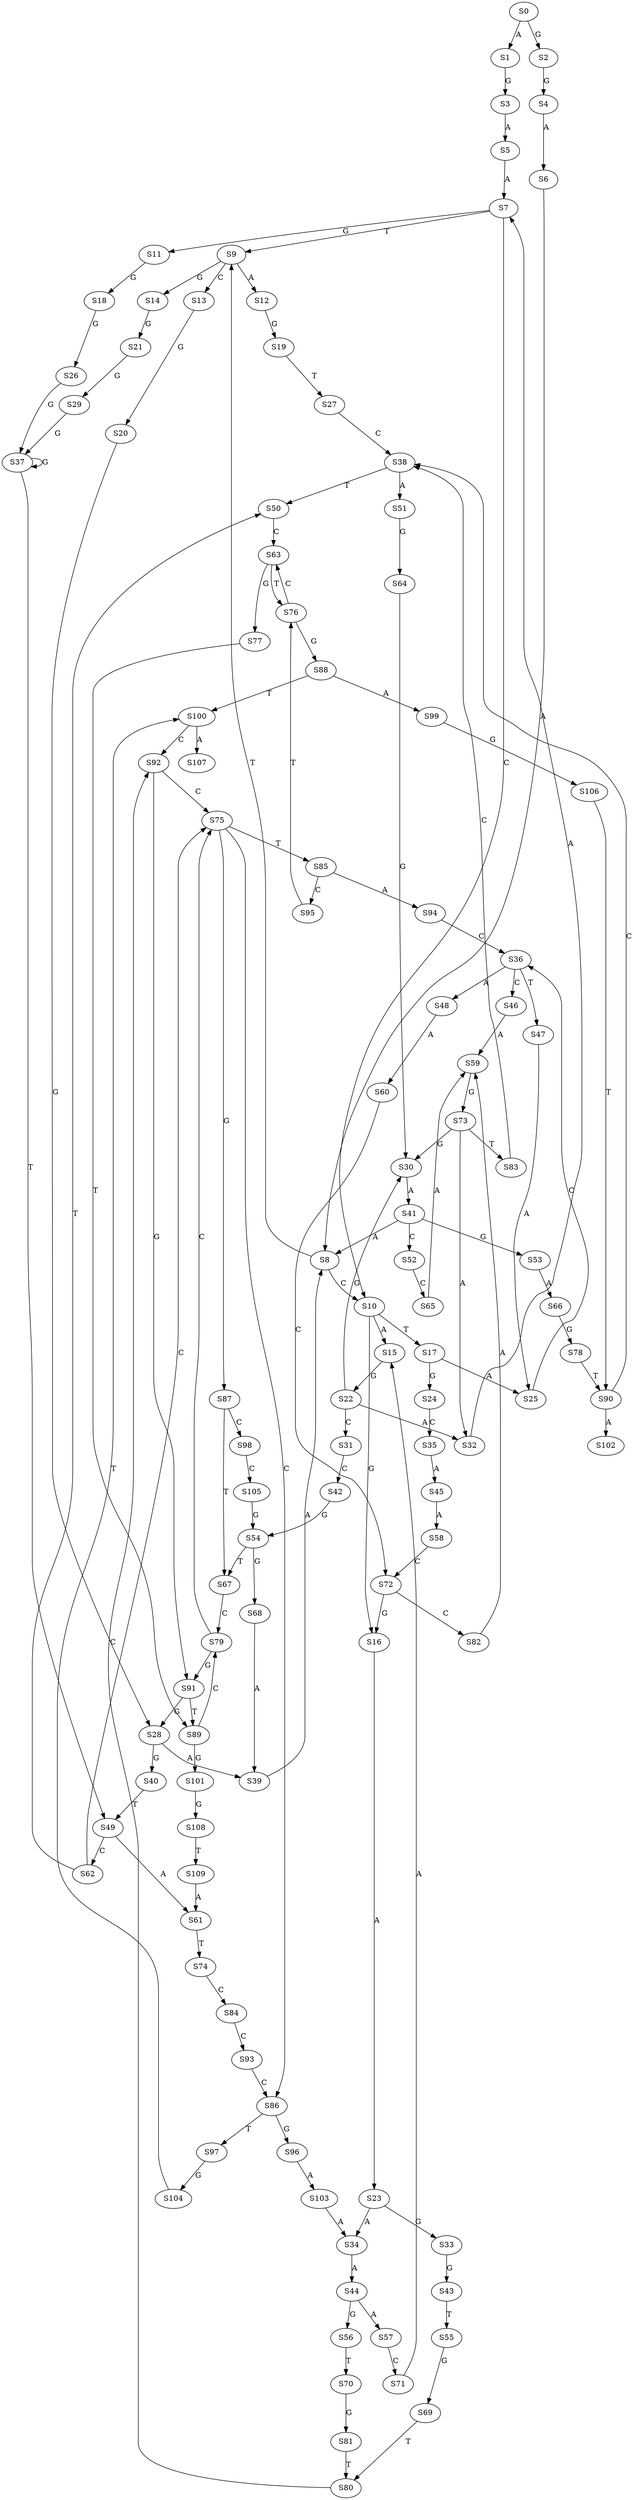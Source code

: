 strict digraph  {
	S0 -> S1 [ label = A ];
	S0 -> S2 [ label = G ];
	S1 -> S3 [ label = G ];
	S2 -> S4 [ label = G ];
	S3 -> S5 [ label = A ];
	S4 -> S6 [ label = A ];
	S5 -> S7 [ label = A ];
	S6 -> S8 [ label = A ];
	S7 -> S9 [ label = T ];
	S7 -> S10 [ label = C ];
	S7 -> S11 [ label = G ];
	S8 -> S9 [ label = T ];
	S8 -> S10 [ label = C ];
	S9 -> S12 [ label = A ];
	S9 -> S13 [ label = C ];
	S9 -> S14 [ label = G ];
	S10 -> S15 [ label = A ];
	S10 -> S16 [ label = G ];
	S10 -> S17 [ label = T ];
	S11 -> S18 [ label = G ];
	S12 -> S19 [ label = G ];
	S13 -> S20 [ label = G ];
	S14 -> S21 [ label = G ];
	S15 -> S22 [ label = G ];
	S16 -> S23 [ label = A ];
	S17 -> S24 [ label = G ];
	S17 -> S25 [ label = A ];
	S18 -> S26 [ label = G ];
	S19 -> S27 [ label = T ];
	S20 -> S28 [ label = G ];
	S21 -> S29 [ label = G ];
	S22 -> S30 [ label = G ];
	S22 -> S31 [ label = C ];
	S22 -> S32 [ label = A ];
	S23 -> S33 [ label = G ];
	S23 -> S34 [ label = A ];
	S24 -> S35 [ label = C ];
	S25 -> S36 [ label = C ];
	S26 -> S37 [ label = G ];
	S27 -> S38 [ label = C ];
	S28 -> S39 [ label = A ];
	S28 -> S40 [ label = G ];
	S29 -> S37 [ label = G ];
	S30 -> S41 [ label = A ];
	S31 -> S42 [ label = C ];
	S32 -> S7 [ label = A ];
	S33 -> S43 [ label = G ];
	S34 -> S44 [ label = A ];
	S35 -> S45 [ label = A ];
	S36 -> S46 [ label = C ];
	S36 -> S47 [ label = T ];
	S36 -> S48 [ label = A ];
	S37 -> S49 [ label = T ];
	S37 -> S37 [ label = G ];
	S38 -> S50 [ label = T ];
	S38 -> S51 [ label = A ];
	S39 -> S8 [ label = A ];
	S40 -> S49 [ label = T ];
	S41 -> S8 [ label = A ];
	S41 -> S52 [ label = C ];
	S41 -> S53 [ label = G ];
	S42 -> S54 [ label = G ];
	S43 -> S55 [ label = T ];
	S44 -> S56 [ label = G ];
	S44 -> S57 [ label = A ];
	S45 -> S58 [ label = A ];
	S46 -> S59 [ label = A ];
	S47 -> S25 [ label = A ];
	S48 -> S60 [ label = A ];
	S49 -> S61 [ label = A ];
	S49 -> S62 [ label = C ];
	S50 -> S63 [ label = C ];
	S51 -> S64 [ label = G ];
	S52 -> S65 [ label = C ];
	S53 -> S66 [ label = A ];
	S54 -> S67 [ label = T ];
	S54 -> S68 [ label = G ];
	S55 -> S69 [ label = G ];
	S56 -> S70 [ label = T ];
	S57 -> S71 [ label = C ];
	S58 -> S72 [ label = C ];
	S59 -> S73 [ label = G ];
	S60 -> S72 [ label = C ];
	S61 -> S74 [ label = T ];
	S62 -> S75 [ label = C ];
	S62 -> S50 [ label = T ];
	S63 -> S76 [ label = T ];
	S63 -> S77 [ label = G ];
	S64 -> S30 [ label = G ];
	S65 -> S59 [ label = A ];
	S66 -> S78 [ label = G ];
	S67 -> S79 [ label = C ];
	S68 -> S39 [ label = A ];
	S69 -> S80 [ label = T ];
	S70 -> S81 [ label = G ];
	S71 -> S15 [ label = A ];
	S72 -> S82 [ label = C ];
	S72 -> S16 [ label = G ];
	S73 -> S83 [ label = T ];
	S73 -> S30 [ label = G ];
	S73 -> S32 [ label = A ];
	S74 -> S84 [ label = C ];
	S75 -> S85 [ label = T ];
	S75 -> S86 [ label = C ];
	S75 -> S87 [ label = G ];
	S76 -> S88 [ label = G ];
	S76 -> S63 [ label = C ];
	S77 -> S89 [ label = T ];
	S78 -> S90 [ label = T ];
	S79 -> S91 [ label = G ];
	S79 -> S75 [ label = C ];
	S80 -> S92 [ label = C ];
	S81 -> S80 [ label = T ];
	S82 -> S59 [ label = A ];
	S83 -> S38 [ label = C ];
	S84 -> S93 [ label = C ];
	S85 -> S94 [ label = A ];
	S85 -> S95 [ label = C ];
	S86 -> S96 [ label = G ];
	S86 -> S97 [ label = T ];
	S87 -> S98 [ label = C ];
	S87 -> S67 [ label = T ];
	S88 -> S99 [ label = A ];
	S88 -> S100 [ label = T ];
	S89 -> S79 [ label = C ];
	S89 -> S101 [ label = G ];
	S90 -> S102 [ label = A ];
	S90 -> S38 [ label = C ];
	S91 -> S28 [ label = G ];
	S91 -> S89 [ label = T ];
	S92 -> S91 [ label = G ];
	S92 -> S75 [ label = C ];
	S93 -> S86 [ label = C ];
	S94 -> S36 [ label = C ];
	S95 -> S76 [ label = T ];
	S96 -> S103 [ label = A ];
	S97 -> S104 [ label = G ];
	S98 -> S105 [ label = C ];
	S99 -> S106 [ label = G ];
	S100 -> S107 [ label = A ];
	S100 -> S92 [ label = C ];
	S101 -> S108 [ label = G ];
	S103 -> S34 [ label = A ];
	S104 -> S100 [ label = T ];
	S105 -> S54 [ label = G ];
	S106 -> S90 [ label = T ];
	S108 -> S109 [ label = T ];
	S109 -> S61 [ label = A ];
}
